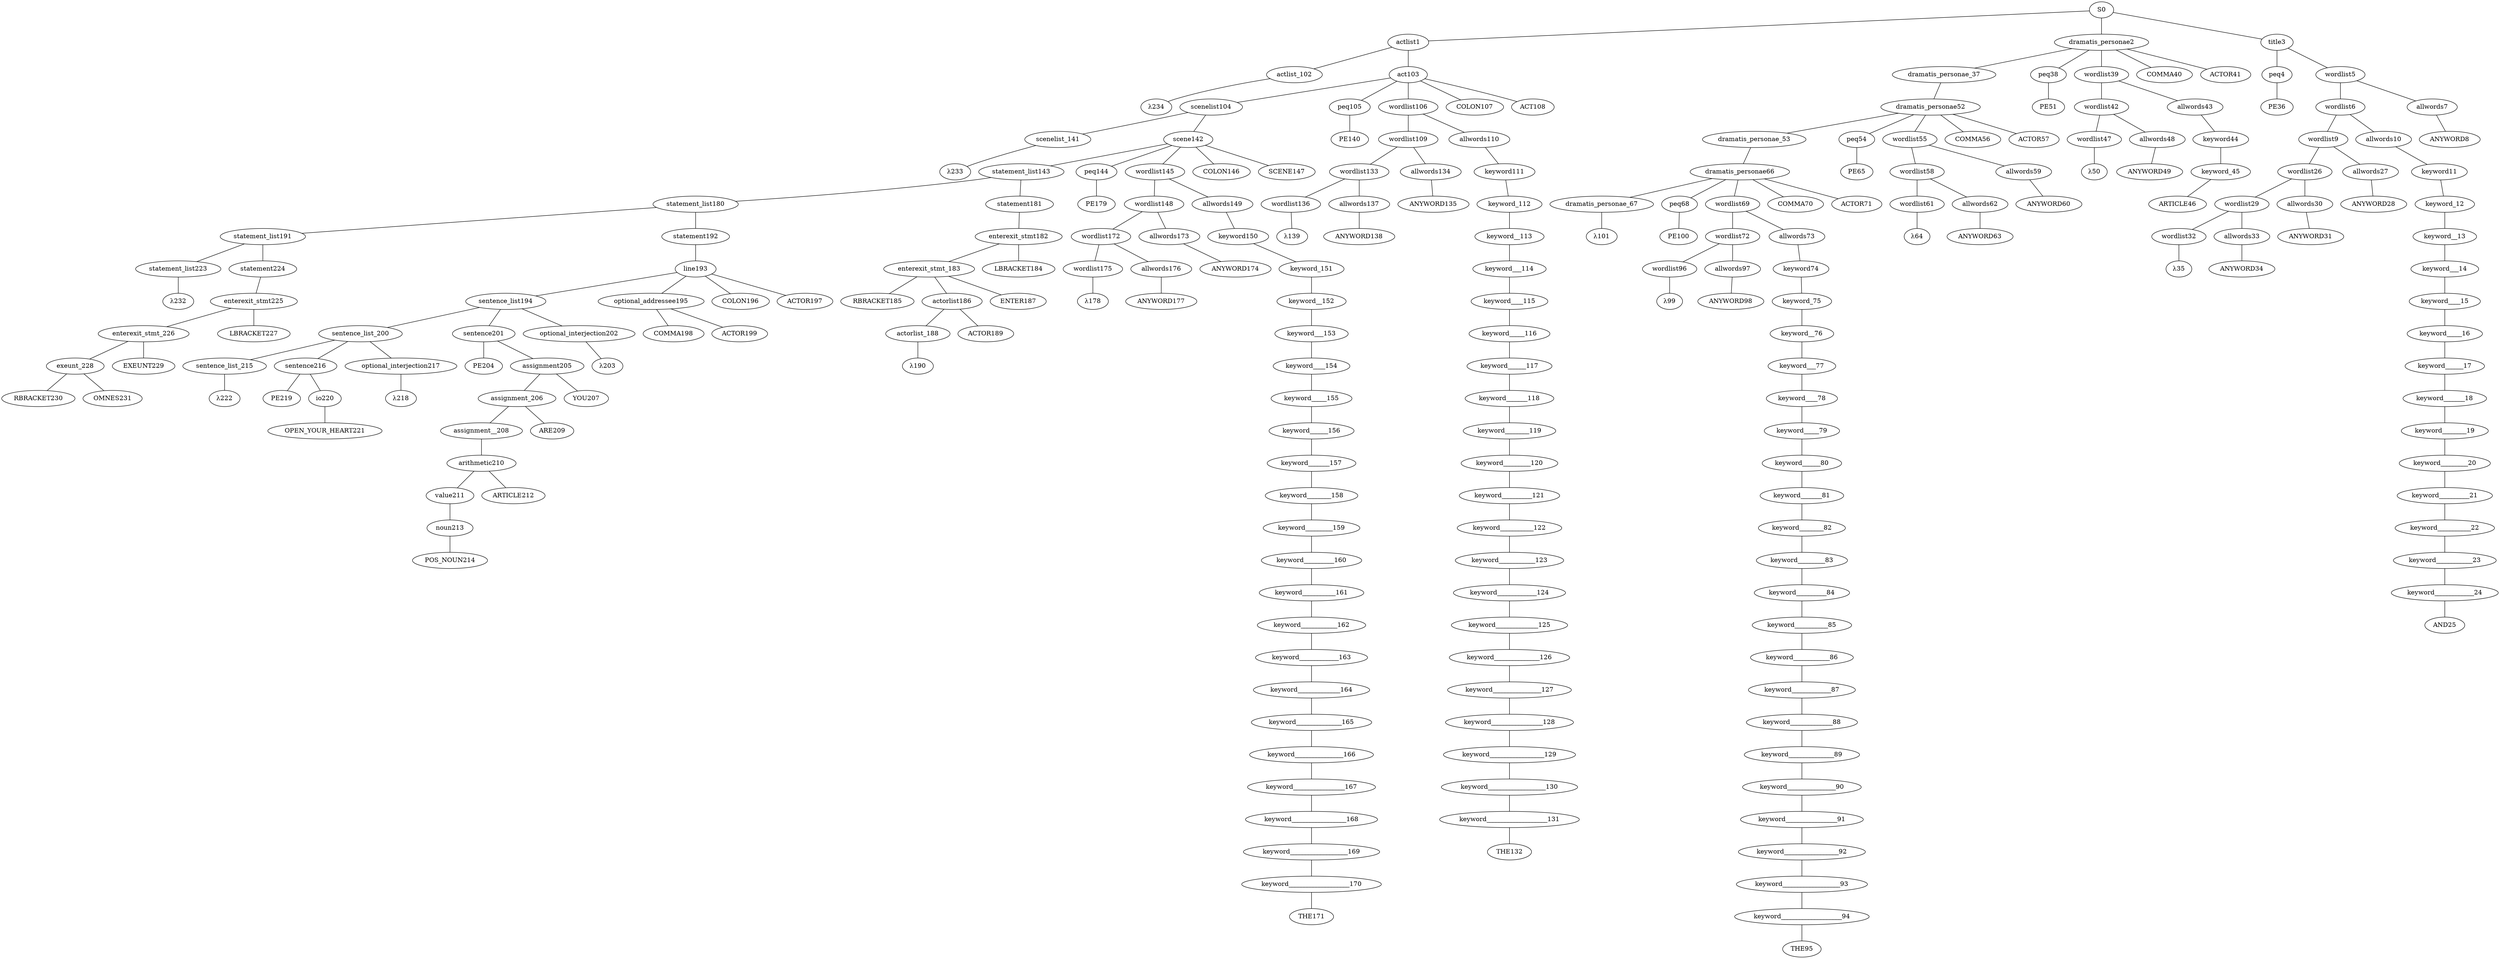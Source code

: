strict graph {
	S0 -- actlist1
	S0 -- dramatis_personae2
	S0 -- title3

	title3 -- peq4
	title3 -- wordlist5

	wordlist5 -- wordlist6
	wordlist5 -- allwords7

	allwords7 -- ANYWORD8


	wordlist6 -- wordlist9
	wordlist6 -- allwords10

	allwords10 -- keyword11

	keyword11 -- keyword_12

	keyword_12 -- keyword__13

	keyword__13 -- keyword___14

	keyword___14 -- keyword____15

	keyword____15 -- keyword_____16

	keyword_____16 -- keyword______17

	keyword______17 -- keyword_______18

	keyword_______18 -- keyword________19

	keyword________19 -- keyword_________20

	keyword_________20 -- keyword__________21

	keyword__________21 -- keyword___________22

	keyword___________22 -- keyword____________23

	keyword____________23 -- keyword_____________24

	keyword_____________24 -- AND25


	wordlist9 -- wordlist26
	wordlist9 -- allwords27

	allwords27 -- ANYWORD28


	wordlist26 -- wordlist29
	wordlist26 -- allwords30

	allwords30 -- ANYWORD31


	wordlist29 -- wordlist32
	wordlist29 -- allwords33

	allwords33 -- ANYWORD34


	wordlist32 -- λ35

	peq4 -- PE36


	dramatis_personae2 -- dramatis_personae_37
	dramatis_personae2 -- peq38
	dramatis_personae2 -- wordlist39
	dramatis_personae2 -- COMMA40
	dramatis_personae2 -- ACTOR41



	wordlist39 -- wordlist42
	wordlist39 -- allwords43

	allwords43 -- keyword44

	keyword44 -- keyword_45

	keyword_45 -- ARTICLE46


	wordlist42 -- wordlist47
	wordlist42 -- allwords48

	allwords48 -- ANYWORD49


	wordlist47 -- λ50

	peq38 -- PE51


	dramatis_personae_37 -- dramatis_personae52

	dramatis_personae52 -- dramatis_personae_53
	dramatis_personae52 -- peq54
	dramatis_personae52 -- wordlist55
	dramatis_personae52 -- COMMA56
	dramatis_personae52 -- ACTOR57



	wordlist55 -- wordlist58
	wordlist55 -- allwords59

	allwords59 -- ANYWORD60


	wordlist58 -- wordlist61
	wordlist58 -- allwords62

	allwords62 -- ANYWORD63


	wordlist61 -- λ64

	peq54 -- PE65


	dramatis_personae_53 -- dramatis_personae66

	dramatis_personae66 -- dramatis_personae_67
	dramatis_personae66 -- peq68
	dramatis_personae66 -- wordlist69
	dramatis_personae66 -- COMMA70
	dramatis_personae66 -- ACTOR71



	wordlist69 -- wordlist72
	wordlist69 -- allwords73

	allwords73 -- keyword74

	keyword74 -- keyword_75

	keyword_75 -- keyword__76

	keyword__76 -- keyword___77

	keyword___77 -- keyword____78

	keyword____78 -- keyword_____79

	keyword_____79 -- keyword______80

	keyword______80 -- keyword_______81

	keyword_______81 -- keyword________82

	keyword________82 -- keyword_________83

	keyword_________83 -- keyword__________84

	keyword__________84 -- keyword___________85

	keyword___________85 -- keyword____________86

	keyword____________86 -- keyword_____________87

	keyword_____________87 -- keyword______________88

	keyword______________88 -- keyword_______________89

	keyword_______________89 -- keyword________________90

	keyword________________90 -- keyword_________________91

	keyword_________________91 -- keyword__________________92

	keyword__________________92 -- keyword___________________93

	keyword___________________93 -- keyword____________________94

	keyword____________________94 -- THE95


	wordlist72 -- wordlist96
	wordlist72 -- allwords97

	allwords97 -- ANYWORD98


	wordlist96 -- λ99

	peq68 -- PE100


	dramatis_personae_67 -- λ101

	actlist1 -- actlist_102
	actlist1 -- act103

	act103 -- scenelist104
	act103 -- peq105
	act103 -- wordlist106
	act103 -- COLON107
	act103 -- ACT108



	wordlist106 -- wordlist109
	wordlist106 -- allwords110

	allwords110 -- keyword111

	keyword111 -- keyword_112

	keyword_112 -- keyword__113

	keyword__113 -- keyword___114

	keyword___114 -- keyword____115

	keyword____115 -- keyword_____116

	keyword_____116 -- keyword______117

	keyword______117 -- keyword_______118

	keyword_______118 -- keyword________119

	keyword________119 -- keyword_________120

	keyword_________120 -- keyword__________121

	keyword__________121 -- keyword___________122

	keyword___________122 -- keyword____________123

	keyword____________123 -- keyword_____________124

	keyword_____________124 -- keyword______________125

	keyword______________125 -- keyword_______________126

	keyword_______________126 -- keyword________________127

	keyword________________127 -- keyword_________________128

	keyword_________________128 -- keyword__________________129

	keyword__________________129 -- keyword___________________130

	keyword___________________130 -- keyword____________________131

	keyword____________________131 -- THE132


	wordlist109 -- wordlist133
	wordlist109 -- allwords134

	allwords134 -- ANYWORD135


	wordlist133 -- wordlist136
	wordlist133 -- allwords137

	allwords137 -- ANYWORD138


	wordlist136 -- λ139

	peq105 -- PE140


	scenelist104 -- scenelist_141
	scenelist104 -- scene142

	scene142 -- statement_list143
	scene142 -- peq144
	scene142 -- wordlist145
	scene142 -- COLON146
	scene142 -- SCENE147



	wordlist145 -- wordlist148
	wordlist145 -- allwords149

	allwords149 -- keyword150

	keyword150 -- keyword_151

	keyword_151 -- keyword__152

	keyword__152 -- keyword___153

	keyword___153 -- keyword____154

	keyword____154 -- keyword_____155

	keyword_____155 -- keyword______156

	keyword______156 -- keyword_______157

	keyword_______157 -- keyword________158

	keyword________158 -- keyword_________159

	keyword_________159 -- keyword__________160

	keyword__________160 -- keyword___________161

	keyword___________161 -- keyword____________162

	keyword____________162 -- keyword_____________163

	keyword_____________163 -- keyword______________164

	keyword______________164 -- keyword_______________165

	keyword_______________165 -- keyword________________166

	keyword________________166 -- keyword_________________167

	keyword_________________167 -- keyword__________________168

	keyword__________________168 -- keyword___________________169

	keyword___________________169 -- keyword____________________170

	keyword____________________170 -- THE171


	wordlist148 -- wordlist172
	wordlist148 -- allwords173

	allwords173 -- ANYWORD174


	wordlist172 -- wordlist175
	wordlist172 -- allwords176

	allwords176 -- ANYWORD177


	wordlist175 -- λ178

	peq144 -- PE179


	statement_list143 -- statement_list180
	statement_list143 -- statement181

	statement181 -- enterexit_stmt182

	enterexit_stmt182 -- enterexit_stmt_183
	enterexit_stmt182 -- LBRACKET184


	enterexit_stmt_183 -- RBRACKET185
	enterexit_stmt_183 -- actorlist186
	enterexit_stmt_183 -- ENTER187


	actorlist186 -- actorlist_188
	actorlist186 -- ACTOR189


	actorlist_188 -- λ190


	statement_list180 -- statement_list191
	statement_list180 -- statement192

	statement192 -- line193

	line193 -- sentence_list194
	line193 -- optional_addressee195
	line193 -- COLON196
	line193 -- ACTOR197



	optional_addressee195 -- COMMA198
	optional_addressee195 -- ACTOR199



	sentence_list194 -- sentence_list_200
	sentence_list194 -- sentence201
	sentence_list194 -- optional_interjection202

	optional_interjection202 -- λ203

	sentence201 -- PE204
	sentence201 -- assignment205

	assignment205 -- assignment_206
	assignment205 -- YOU207


	assignment_206 -- assignment__208
	assignment_206 -- ARE209


	assignment__208 -- arithmetic210

	arithmetic210 -- value211
	arithmetic210 -- ARTICLE212


	value211 -- noun213

	noun213 -- POS_NOUN214



	sentence_list_200 -- sentence_list_215
	sentence_list_200 -- sentence216
	sentence_list_200 -- optional_interjection217

	optional_interjection217 -- λ218

	sentence216 -- PE219
	sentence216 -- io220

	io220 -- OPEN_YOUR_HEART221



	sentence_list_215 -- λ222

	statement_list191 -- statement_list223
	statement_list191 -- statement224

	statement224 -- enterexit_stmt225

	enterexit_stmt225 -- enterexit_stmt_226
	enterexit_stmt225 -- LBRACKET227


	enterexit_stmt_226 -- exeunt_228
	enterexit_stmt_226 -- EXEUNT229


	exeunt_228 -- RBRACKET230
	exeunt_228 -- OMNES231



	statement_list223 -- λ232

	scenelist_141 -- λ233

	actlist_102 -- λ234


}